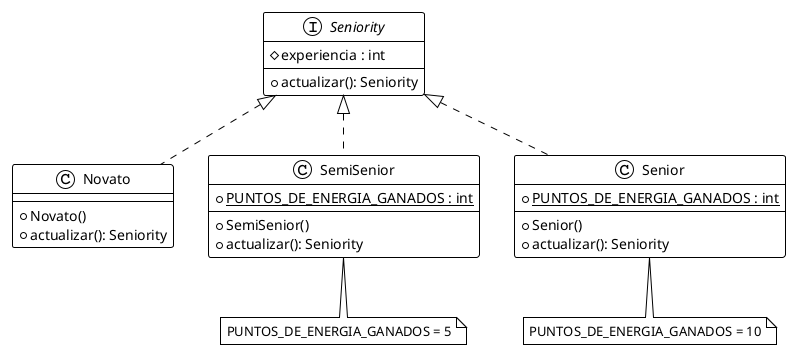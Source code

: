 @startuml
!theme plain
skinparam groupInheritance 1

interface Seniority {
    # experiencia : int
    + actualizar(): Seniority
}

class Novato {
    + Novato()
    + actualizar(): Seniority
}

class SemiSenior {
    + {static} PUNTOS_DE_ENERGIA_GANADOS : int
    + SemiSenior()
    + actualizar(): Seniority
}

note bottom: PUNTOS_DE_ENERGIA_GANADOS = 5

class Senior {
    + {static} PUNTOS_DE_ENERGIA_GANADOS : int
    + Senior()
    + actualizar(): Seniority
}

note bottom: PUNTOS_DE_ENERGIA_GANADOS = 10

Seniority <|.. SemiSenior
Seniority <|.. Novato
Seniority <|.. Senior

@enduml